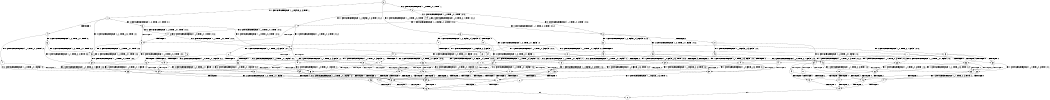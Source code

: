 digraph BCG {
size = "7, 10.5";
center = TRUE;
node [shape = circle];
0 [peripheries = 2];
0 -> 1 [label = "EX !1 !ATOMIC_EXCH_BRANCH (1, +0, FALSE, +0, 3, TRUE) !::"];
0 -> 2 [label = "EX !2 !ATOMIC_EXCH_BRANCH (1, +0, TRUE, +0, 1, TRUE) !::"];
0 -> 3 [label = "EX !0 !ATOMIC_EXCH_BRANCH (1, +1, TRUE, +0, 2, TRUE) !::"];
1 -> 4 [label = "TERMINATE !1"];
1 -> 5 [label = "EX !2 !ATOMIC_EXCH_BRANCH (1, +0, TRUE, +0, 1, TRUE) !:0:1:"];
1 -> 6 [label = "EX !0 !ATOMIC_EXCH_BRANCH (1, +1, TRUE, +0, 2, TRUE) !:0:1:"];
2 -> 7 [label = "EX !1 !ATOMIC_EXCH_BRANCH (1, +0, FALSE, +0, 3, TRUE) !:0:1:2:"];
2 -> 8 [label = "EX !0 !ATOMIC_EXCH_BRANCH (1, +1, TRUE, +0, 2, TRUE) !:0:1:2:"];
2 -> 9 [label = "EX !2 !ATOMIC_EXCH_BRANCH (1, +0, TRUE, +0, 1, TRUE) !:0:1:2:"];
3 -> 10 [label = "TERMINATE !0"];
3 -> 11 [label = "EX !1 !ATOMIC_EXCH_BRANCH (1, +0, FALSE, +0, 3, FALSE) !:0:"];
3 -> 12 [label = "EX !2 !ATOMIC_EXCH_BRANCH (1, +0, TRUE, +0, 1, FALSE) !:0:"];
4 -> 13 [label = "EX !2 !ATOMIC_EXCH_BRANCH (1, +0, TRUE, +0, 1, TRUE) !:0:"];
4 -> 14 [label = "EX !0 !ATOMIC_EXCH_BRANCH (1, +1, TRUE, +0, 2, TRUE) !:0:"];
5 -> 15 [label = "TERMINATE !1"];
5 -> 16 [label = "EX !0 !ATOMIC_EXCH_BRANCH (1, +1, TRUE, +0, 2, TRUE) !:0:1:2:"];
5 -> 17 [label = "EX !2 !ATOMIC_EXCH_BRANCH (1, +0, TRUE, +0, 1, TRUE) !:0:1:2:"];
6 -> 18 [label = "TERMINATE !1"];
6 -> 19 [label = "TERMINATE !0"];
6 -> 20 [label = "EX !2 !ATOMIC_EXCH_BRANCH (1, +0, TRUE, +0, 1, FALSE) !:0:1:"];
7 -> 15 [label = "TERMINATE !1"];
7 -> 16 [label = "EX !0 !ATOMIC_EXCH_BRANCH (1, +1, TRUE, +0, 2, TRUE) !:0:1:2:"];
7 -> 17 [label = "EX !2 !ATOMIC_EXCH_BRANCH (1, +0, TRUE, +0, 1, TRUE) !:0:1:2:"];
8 -> 21 [label = "TERMINATE !0"];
8 -> 22 [label = "EX !1 !ATOMIC_EXCH_BRANCH (1, +0, FALSE, +0, 3, FALSE) !:0:1:2:"];
8 -> 23 [label = "EX !2 !ATOMIC_EXCH_BRANCH (1, +0, TRUE, +0, 1, FALSE) !:0:1:2:"];
9 -> 7 [label = "EX !1 !ATOMIC_EXCH_BRANCH (1, +0, FALSE, +0, 3, TRUE) !:0:1:2:"];
9 -> 8 [label = "EX !0 !ATOMIC_EXCH_BRANCH (1, +1, TRUE, +0, 2, TRUE) !:0:1:2:"];
9 -> 9 [label = "EX !2 !ATOMIC_EXCH_BRANCH (1, +0, TRUE, +0, 1, TRUE) !:0:1:2:"];
10 -> 24 [label = "EX !1 !ATOMIC_EXCH_BRANCH (1, +0, FALSE, +0, 3, FALSE) !::"];
10 -> 25 [label = "EX !2 !ATOMIC_EXCH_BRANCH (1, +0, TRUE, +0, 1, FALSE) !::"];
11 -> 26 [label = "TERMINATE !0"];
11 -> 27 [label = "EX !2 !ATOMIC_EXCH_BRANCH (1, +0, TRUE, +0, 1, FALSE) !:0:1:"];
11 -> 28 [label = "EX !1 !ATOMIC_EXCH_BRANCH (1, +1, TRUE, +0, 3, FALSE) !:0:1:"];
12 -> 29 [label = "TERMINATE !2"];
12 -> 30 [label = "TERMINATE !0"];
12 -> 31 [label = "EX !1 !ATOMIC_EXCH_BRANCH (1, +0, FALSE, +0, 3, TRUE) !:0:1:2:"];
13 -> 32 [label = "EX !0 !ATOMIC_EXCH_BRANCH (1, +1, TRUE, +0, 2, TRUE) !:0:2:"];
13 -> 33 [label = "EX !2 !ATOMIC_EXCH_BRANCH (1, +0, TRUE, +0, 1, TRUE) !:0:2:"];
14 -> 34 [label = "TERMINATE !0"];
14 -> 35 [label = "EX !2 !ATOMIC_EXCH_BRANCH (1, +0, TRUE, +0, 1, FALSE) !:0:"];
15 -> 32 [label = "EX !0 !ATOMIC_EXCH_BRANCH (1, +1, TRUE, +0, 2, TRUE) !:0:2:"];
15 -> 33 [label = "EX !2 !ATOMIC_EXCH_BRANCH (1, +0, TRUE, +0, 1, TRUE) !:0:2:"];
16 -> 36 [label = "TERMINATE !1"];
16 -> 37 [label = "TERMINATE !0"];
16 -> 38 [label = "EX !2 !ATOMIC_EXCH_BRANCH (1, +0, TRUE, +0, 1, FALSE) !:0:1:2:"];
17 -> 15 [label = "TERMINATE !1"];
17 -> 16 [label = "EX !0 !ATOMIC_EXCH_BRANCH (1, +1, TRUE, +0, 2, TRUE) !:0:1:2:"];
17 -> 17 [label = "EX !2 !ATOMIC_EXCH_BRANCH (1, +0, TRUE, +0, 1, TRUE) !:0:1:2:"];
18 -> 34 [label = "TERMINATE !0"];
18 -> 35 [label = "EX !2 !ATOMIC_EXCH_BRANCH (1, +0, TRUE, +0, 1, FALSE) !:0:"];
19 -> 34 [label = "TERMINATE !1"];
19 -> 39 [label = "EX !2 !ATOMIC_EXCH_BRANCH (1, +0, TRUE, +0, 1, FALSE) !:1:"];
20 -> 40 [label = "TERMINATE !1"];
20 -> 41 [label = "TERMINATE !2"];
20 -> 42 [label = "TERMINATE !0"];
21 -> 43 [label = "EX !1 !ATOMIC_EXCH_BRANCH (1, +0, FALSE, +0, 3, FALSE) !:1:2:"];
21 -> 44 [label = "EX !2 !ATOMIC_EXCH_BRANCH (1, +0, TRUE, +0, 1, FALSE) !:1:2:"];
22 -> 45 [label = "TERMINATE !0"];
22 -> 46 [label = "EX !2 !ATOMIC_EXCH_BRANCH (1, +0, TRUE, +0, 1, FALSE) !:0:1:2:"];
22 -> 47 [label = "EX !1 !ATOMIC_EXCH_BRANCH (1, +1, TRUE, +0, 3, FALSE) !:0:1:2:"];
23 -> 29 [label = "TERMINATE !2"];
23 -> 30 [label = "TERMINATE !0"];
23 -> 31 [label = "EX !1 !ATOMIC_EXCH_BRANCH (1, +0, FALSE, +0, 3, TRUE) !:0:1:2:"];
24 -> 48 [label = "EX !2 !ATOMIC_EXCH_BRANCH (1, +0, TRUE, +0, 1, FALSE) !:1:"];
24 -> 49 [label = "EX !1 !ATOMIC_EXCH_BRANCH (1, +1, TRUE, +0, 3, FALSE) !:1:"];
25 -> 50 [label = "TERMINATE !2"];
25 -> 51 [label = "EX !1 !ATOMIC_EXCH_BRANCH (1, +0, FALSE, +0, 3, TRUE) !:1:2:"];
26 -> 48 [label = "EX !2 !ATOMIC_EXCH_BRANCH (1, +0, TRUE, +0, 1, FALSE) !:1:"];
26 -> 49 [label = "EX !1 !ATOMIC_EXCH_BRANCH (1, +1, TRUE, +0, 3, FALSE) !:1:"];
27 -> 52 [label = "TERMINATE !2"];
27 -> 53 [label = "TERMINATE !0"];
27 -> 54 [label = "EX !1 !ATOMIC_EXCH_BRANCH (1, +1, TRUE, +0, 3, TRUE) !:0:1:2:"];
28 -> 18 [label = "TERMINATE !1"];
28 -> 19 [label = "TERMINATE !0"];
28 -> 20 [label = "EX !2 !ATOMIC_EXCH_BRANCH (1, +0, TRUE, +0, 1, FALSE) !:0:1:"];
29 -> 50 [label = "TERMINATE !0"];
29 -> 55 [label = "EX !1 !ATOMIC_EXCH_BRANCH (1, +0, FALSE, +0, 3, TRUE) !:0:1:"];
30 -> 50 [label = "TERMINATE !2"];
30 -> 51 [label = "EX !1 !ATOMIC_EXCH_BRANCH (1, +0, FALSE, +0, 3, TRUE) !:1:2:"];
31 -> 40 [label = "TERMINATE !1"];
31 -> 41 [label = "TERMINATE !2"];
31 -> 42 [label = "TERMINATE !0"];
32 -> 56 [label = "TERMINATE !0"];
32 -> 57 [label = "EX !2 !ATOMIC_EXCH_BRANCH (1, +0, TRUE, +0, 1, FALSE) !:0:2:"];
33 -> 32 [label = "EX !0 !ATOMIC_EXCH_BRANCH (1, +1, TRUE, +0, 2, TRUE) !:0:2:"];
33 -> 33 [label = "EX !2 !ATOMIC_EXCH_BRANCH (1, +0, TRUE, +0, 1, TRUE) !:0:2:"];
34 -> 58 [label = "EX !2 !ATOMIC_EXCH_BRANCH (1, +0, TRUE, +0, 1, FALSE) !::"];
35 -> 59 [label = "TERMINATE !2"];
35 -> 60 [label = "TERMINATE !0"];
36 -> 56 [label = "TERMINATE !0"];
36 -> 57 [label = "EX !2 !ATOMIC_EXCH_BRANCH (1, +0, TRUE, +0, 1, FALSE) !:0:2:"];
37 -> 56 [label = "TERMINATE !1"];
37 -> 61 [label = "EX !2 !ATOMIC_EXCH_BRANCH (1, +0, TRUE, +0, 1, FALSE) !:1:2:"];
38 -> 40 [label = "TERMINATE !1"];
38 -> 41 [label = "TERMINATE !2"];
38 -> 42 [label = "TERMINATE !0"];
39 -> 60 [label = "TERMINATE !1"];
39 -> 62 [label = "TERMINATE !2"];
40 -> 59 [label = "TERMINATE !2"];
40 -> 60 [label = "TERMINATE !0"];
41 -> 59 [label = "TERMINATE !1"];
41 -> 62 [label = "TERMINATE !0"];
42 -> 60 [label = "TERMINATE !1"];
42 -> 62 [label = "TERMINATE !2"];
43 -> 63 [label = "EX !2 !ATOMIC_EXCH_BRANCH (1, +0, TRUE, +0, 1, FALSE) !:1:2:"];
43 -> 64 [label = "EX !1 !ATOMIC_EXCH_BRANCH (1, +1, TRUE, +0, 3, FALSE) !:1:2:"];
44 -> 50 [label = "TERMINATE !2"];
44 -> 51 [label = "EX !1 !ATOMIC_EXCH_BRANCH (1, +0, FALSE, +0, 3, TRUE) !:1:2:"];
45 -> 63 [label = "EX !2 !ATOMIC_EXCH_BRANCH (1, +0, TRUE, +0, 1, FALSE) !:1:2:"];
45 -> 64 [label = "EX !1 !ATOMIC_EXCH_BRANCH (1, +1, TRUE, +0, 3, FALSE) !:1:2:"];
46 -> 52 [label = "TERMINATE !2"];
46 -> 53 [label = "TERMINATE !0"];
46 -> 54 [label = "EX !1 !ATOMIC_EXCH_BRANCH (1, +1, TRUE, +0, 3, TRUE) !:0:1:2:"];
47 -> 36 [label = "TERMINATE !1"];
47 -> 37 [label = "TERMINATE !0"];
47 -> 38 [label = "EX !2 !ATOMIC_EXCH_BRANCH (1, +0, TRUE, +0, 1, FALSE) !:0:1:2:"];
48 -> 65 [label = "TERMINATE !2"];
48 -> 66 [label = "EX !1 !ATOMIC_EXCH_BRANCH (1, +1, TRUE, +0, 3, TRUE) !:1:2:"];
49 -> 34 [label = "TERMINATE !1"];
49 -> 39 [label = "EX !2 !ATOMIC_EXCH_BRANCH (1, +0, TRUE, +0, 1, FALSE) !:1:"];
50 -> 67 [label = "EX !1 !ATOMIC_EXCH_BRANCH (1, +0, FALSE, +0, 3, TRUE) !:1:"];
51 -> 60 [label = "TERMINATE !1"];
51 -> 62 [label = "TERMINATE !2"];
52 -> 65 [label = "TERMINATE !0"];
52 -> 68 [label = "EX !1 !ATOMIC_EXCH_BRANCH (1, +1, TRUE, +0, 3, TRUE) !:0:1:"];
53 -> 65 [label = "TERMINATE !2"];
53 -> 66 [label = "EX !1 !ATOMIC_EXCH_BRANCH (1, +1, TRUE, +0, 3, TRUE) !:1:2:"];
54 -> 69 [label = "TERMINATE !1"];
54 -> 70 [label = "TERMINATE !2"];
54 -> 71 [label = "TERMINATE !0"];
55 -> 59 [label = "TERMINATE !1"];
55 -> 62 [label = "TERMINATE !0"];
56 -> 72 [label = "EX !2 !ATOMIC_EXCH_BRANCH (1, +0, TRUE, +0, 1, FALSE) !:2:"];
57 -> 59 [label = "TERMINATE !2"];
57 -> 60 [label = "TERMINATE !0"];
58 -> 73 [label = "TERMINATE !2"];
59 -> 73 [label = "TERMINATE !0"];
60 -> 73 [label = "TERMINATE !2"];
61 -> 60 [label = "TERMINATE !1"];
61 -> 62 [label = "TERMINATE !2"];
62 -> 73 [label = "TERMINATE !1"];
63 -> 65 [label = "TERMINATE !2"];
63 -> 66 [label = "EX !1 !ATOMIC_EXCH_BRANCH (1, +1, TRUE, +0, 3, TRUE) !:1:2:"];
64 -> 56 [label = "TERMINATE !1"];
64 -> 61 [label = "EX !2 !ATOMIC_EXCH_BRANCH (1, +0, TRUE, +0, 1, FALSE) !:1:2:"];
65 -> 74 [label = "EX !1 !ATOMIC_EXCH_BRANCH (1, +1, TRUE, +0, 3, TRUE) !:1:"];
66 -> 75 [label = "TERMINATE !1"];
66 -> 76 [label = "TERMINATE !2"];
67 -> 73 [label = "TERMINATE !1"];
68 -> 77 [label = "TERMINATE !1"];
68 -> 76 [label = "TERMINATE !0"];
69 -> 77 [label = "TERMINATE !2"];
69 -> 75 [label = "TERMINATE !0"];
70 -> 77 [label = "TERMINATE !1"];
70 -> 76 [label = "TERMINATE !0"];
71 -> 75 [label = "TERMINATE !1"];
71 -> 76 [label = "TERMINATE !2"];
72 -> 73 [label = "TERMINATE !2"];
73 -> 78 [label = "exit"];
74 -> 79 [label = "TERMINATE !1"];
75 -> 79 [label = "TERMINATE !2"];
76 -> 79 [label = "TERMINATE !1"];
77 -> 79 [label = "TERMINATE !0"];
79 -> 78 [label = "exit"];
}
